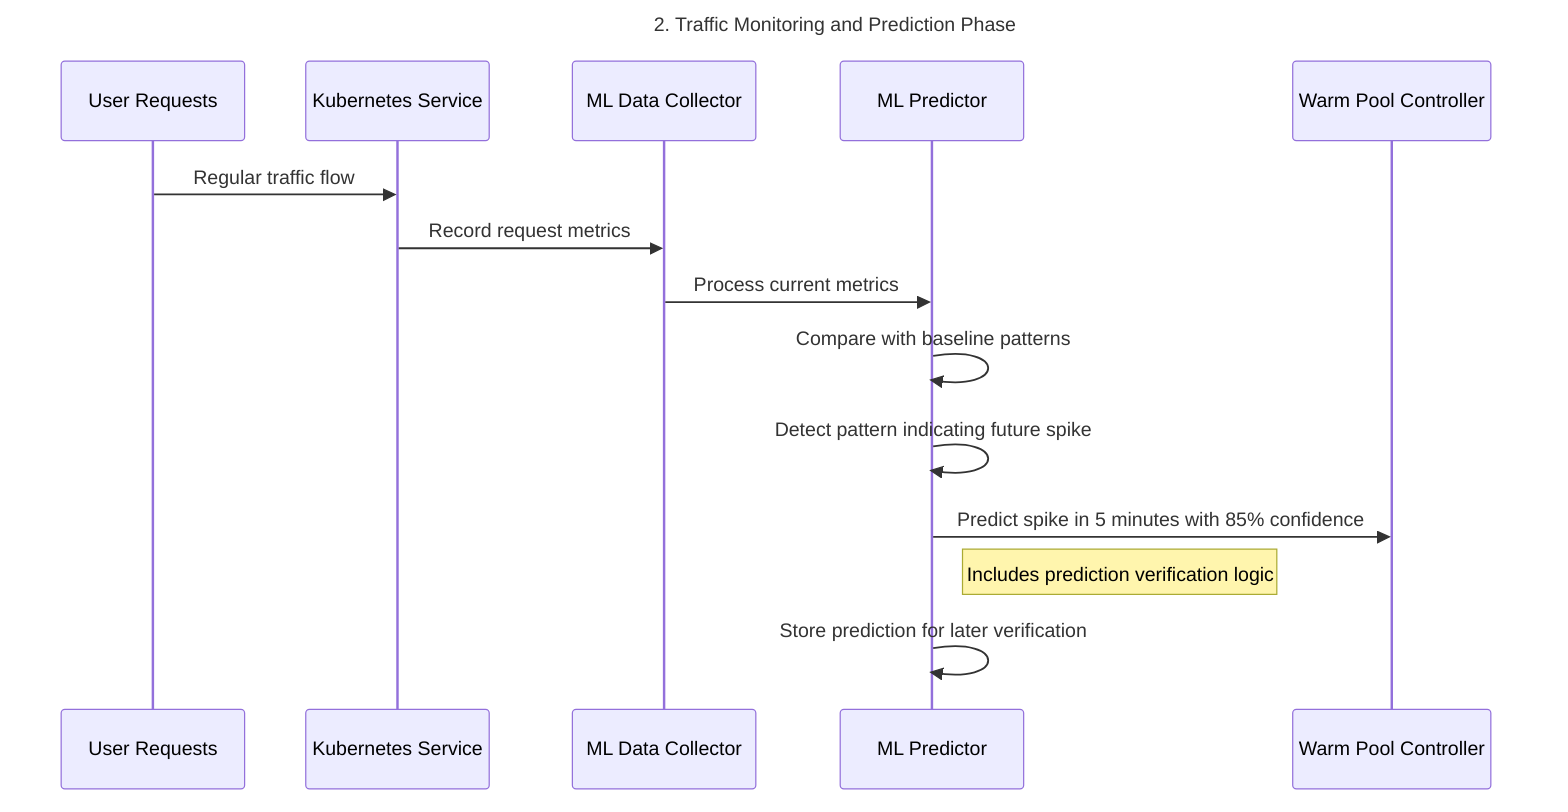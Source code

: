 sequenceDiagram
    title 2. Traffic Monitoring and Prediction Phase

    participant User as User Requests
    participant K8sService as Kubernetes Service
    participant MLCollector as ML Data Collector
    participant MLPredictor as ML Predictor
    participant WarmController as Warm Pool Controller

    %% Regular State - Monitoring
    User->>K8sService: Regular traffic flow
    K8sService->>MLCollector: Record request metrics
    MLCollector->>MLPredictor: Process current metrics
    MLPredictor->>MLPredictor: Compare with baseline patterns

    %% Prediction of Upcoming Load Spike
    MLPredictor->>MLPredictor: Detect pattern indicating future spike
    MLPredictor->>WarmController: Predict spike in 5 minutes with 85% confidence
    Note right of MLPredictor: Includes prediction verification logic

    %% Verification logic
    MLPredictor->>MLPredictor: Store prediction for later verification